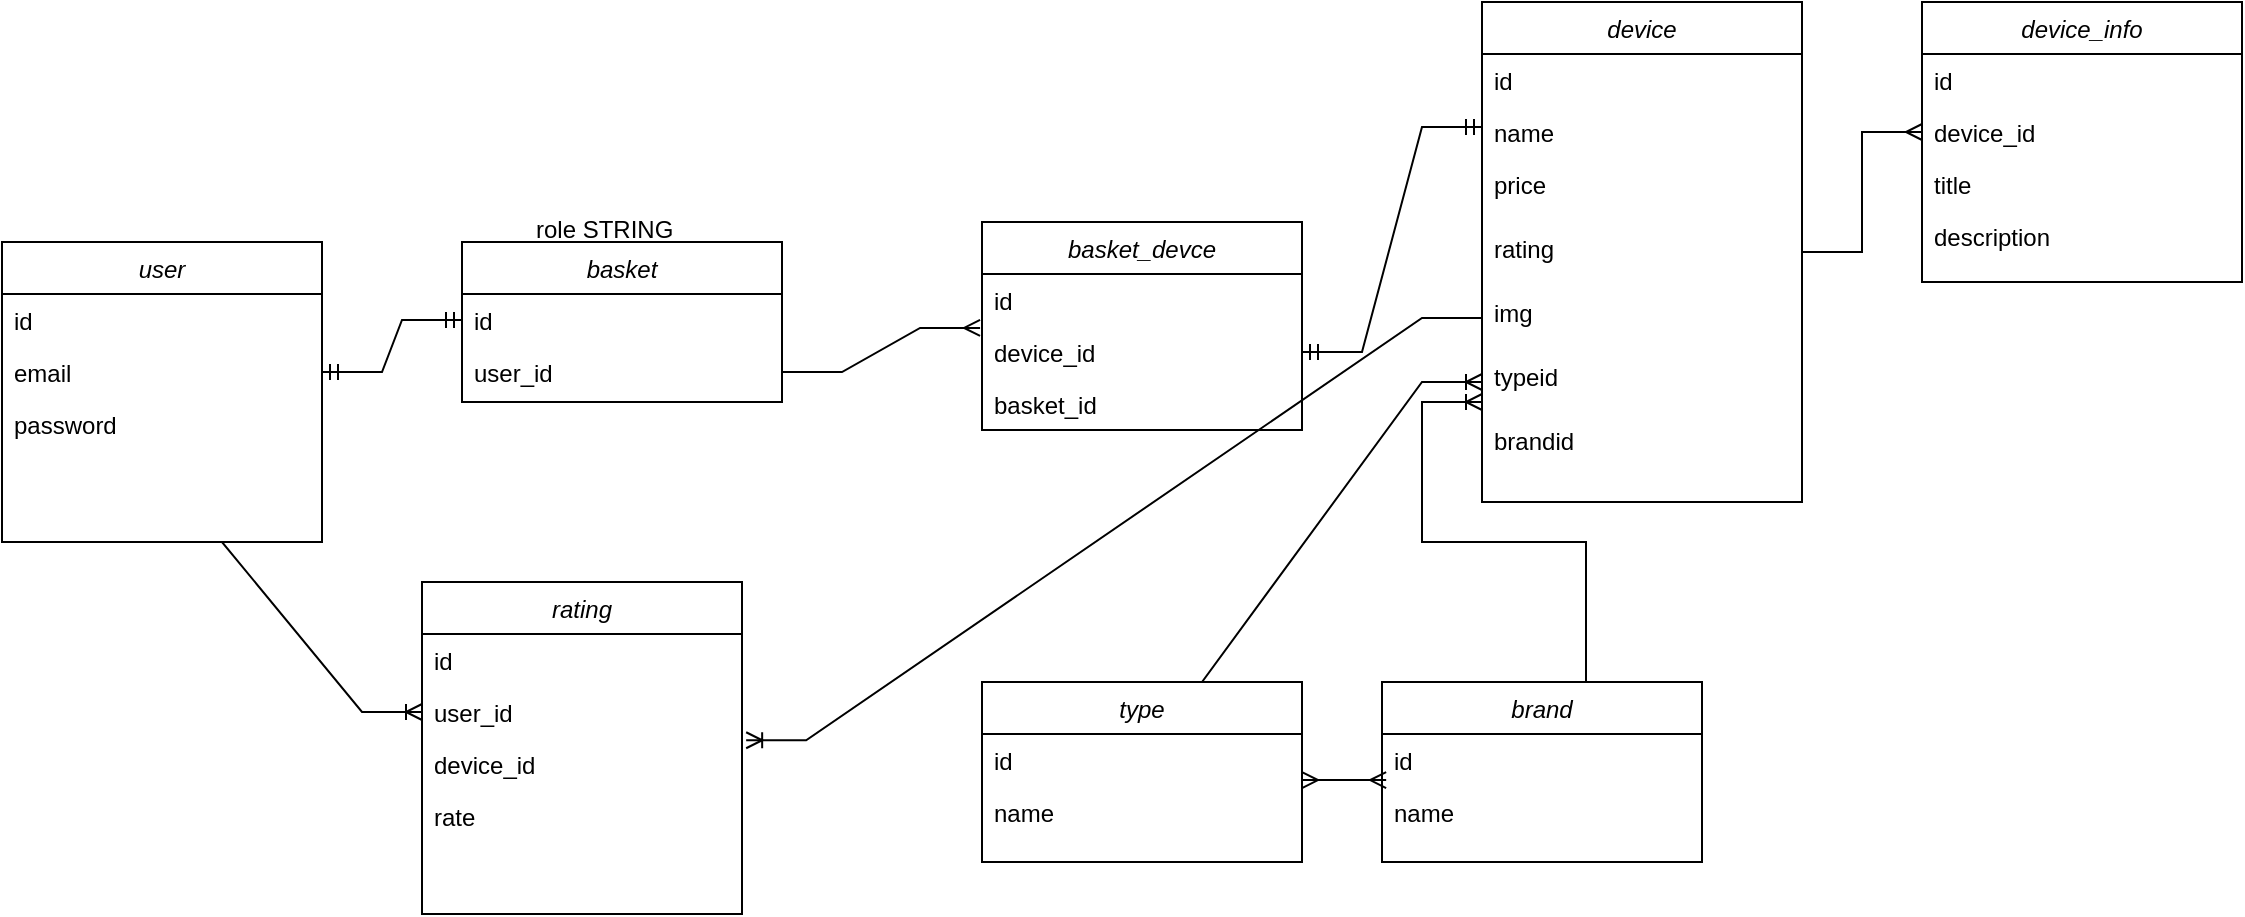 <mxfile version="20.5.3" type="github">
  <diagram id="C5RBs43oDa-KdzZeNtuy" name="Page-1">
    <mxGraphModel dx="2305" dy="938" grid="1" gridSize="10" guides="1" tooltips="1" connect="1" arrows="1" fold="1" page="1" pageScale="1" pageWidth="827" pageHeight="1169" math="0" shadow="0">
      <root>
        <mxCell id="WIyWlLk6GJQsqaUBKTNV-0" />
        <mxCell id="WIyWlLk6GJQsqaUBKTNV-1" parent="WIyWlLk6GJQsqaUBKTNV-0" />
        <mxCell id="zkfFHV4jXpPFQw0GAbJ--0" value="user" style="swimlane;fontStyle=2;align=center;verticalAlign=top;childLayout=stackLayout;horizontal=1;startSize=26;horizontalStack=0;resizeParent=1;resizeLast=0;collapsible=1;marginBottom=0;rounded=0;shadow=0;strokeWidth=1;" parent="WIyWlLk6GJQsqaUBKTNV-1" vertex="1">
          <mxGeometry x="-40" y="240" width="160" height="150" as="geometry">
            <mxRectangle x="230" y="140" width="160" height="26" as="alternateBounds" />
          </mxGeometry>
        </mxCell>
        <mxCell id="zkfFHV4jXpPFQw0GAbJ--1" value="id" style="text;align=left;verticalAlign=top;spacingLeft=4;spacingRight=4;overflow=hidden;rotatable=0;points=[[0,0.5],[1,0.5]];portConstraint=eastwest;" parent="zkfFHV4jXpPFQw0GAbJ--0" vertex="1">
          <mxGeometry y="26" width="160" height="26" as="geometry" />
        </mxCell>
        <mxCell id="zkfFHV4jXpPFQw0GAbJ--2" value="email" style="text;align=left;verticalAlign=top;spacingLeft=4;spacingRight=4;overflow=hidden;rotatable=0;points=[[0,0.5],[1,0.5]];portConstraint=eastwest;rounded=0;shadow=0;html=0;" parent="zkfFHV4jXpPFQw0GAbJ--0" vertex="1">
          <mxGeometry y="52" width="160" height="26" as="geometry" />
        </mxCell>
        <mxCell id="zkfFHV4jXpPFQw0GAbJ--3" value="password" style="text;align=left;verticalAlign=top;spacingLeft=4;spacingRight=4;overflow=hidden;rotatable=0;points=[[0,0.5],[1,0.5]];portConstraint=eastwest;rounded=0;shadow=0;html=0;" parent="zkfFHV4jXpPFQw0GAbJ--0" vertex="1">
          <mxGeometry y="78" width="160" height="32" as="geometry" />
        </mxCell>
        <mxCell id="rboangWgK6ihW0emlWpL-7" value="role STRING" style="text;align=left;verticalAlign=top;spacingLeft=4;spacingRight=4;overflow=hidden;rotatable=0;points=[[0,0.5],[1,0.5]];portConstraint=eastwest;rounded=0;shadow=0;html=0;" parent="WIyWlLk6GJQsqaUBKTNV-1" vertex="1">
          <mxGeometry x="221" y="220" width="160" height="32" as="geometry" />
        </mxCell>
        <mxCell id="rboangWgK6ihW0emlWpL-8" value="basket" style="swimlane;fontStyle=2;align=center;verticalAlign=top;childLayout=stackLayout;horizontal=1;startSize=26;horizontalStack=0;resizeParent=1;resizeLast=0;collapsible=1;marginBottom=0;rounded=0;shadow=0;strokeWidth=1;" parent="WIyWlLk6GJQsqaUBKTNV-1" vertex="1">
          <mxGeometry x="190" y="240" width="160" height="80" as="geometry">
            <mxRectangle x="230" y="140" width="160" height="26" as="alternateBounds" />
          </mxGeometry>
        </mxCell>
        <mxCell id="rboangWgK6ihW0emlWpL-9" value="id" style="text;align=left;verticalAlign=top;spacingLeft=4;spacingRight=4;overflow=hidden;rotatable=0;points=[[0,0.5],[1,0.5]];portConstraint=eastwest;" parent="rboangWgK6ihW0emlWpL-8" vertex="1">
          <mxGeometry y="26" width="160" height="26" as="geometry" />
        </mxCell>
        <mxCell id="rboangWgK6ihW0emlWpL-10" value="user_id" style="text;align=left;verticalAlign=top;spacingLeft=4;spacingRight=4;overflow=hidden;rotatable=0;points=[[0,0.5],[1,0.5]];portConstraint=eastwest;rounded=0;shadow=0;html=0;" parent="rboangWgK6ihW0emlWpL-8" vertex="1">
          <mxGeometry y="52" width="160" height="26" as="geometry" />
        </mxCell>
        <mxCell id="rboangWgK6ihW0emlWpL-14" value="" style="edgeStyle=entityRelationEdgeStyle;fontSize=12;html=1;endArrow=ERmandOne;startArrow=ERmandOne;rounded=0;exitX=1;exitY=0.5;exitDx=0;exitDy=0;entryX=0;entryY=0.5;entryDx=0;entryDy=0;" parent="WIyWlLk6GJQsqaUBKTNV-1" source="zkfFHV4jXpPFQw0GAbJ--2" target="rboangWgK6ihW0emlWpL-9" edge="1">
          <mxGeometry width="100" height="100" relative="1" as="geometry">
            <mxPoint x="410" y="340" as="sourcePoint" />
            <mxPoint x="510" y="240" as="targetPoint" />
          </mxGeometry>
        </mxCell>
        <mxCell id="rboangWgK6ihW0emlWpL-15" value="device" style="swimlane;fontStyle=2;align=center;verticalAlign=top;childLayout=stackLayout;horizontal=1;startSize=26;horizontalStack=0;resizeParent=1;resizeLast=0;collapsible=1;marginBottom=0;rounded=0;shadow=0;strokeWidth=1;" parent="WIyWlLk6GJQsqaUBKTNV-1" vertex="1">
          <mxGeometry x="700" y="120" width="160" height="250" as="geometry">
            <mxRectangle x="230" y="140" width="160" height="26" as="alternateBounds" />
          </mxGeometry>
        </mxCell>
        <mxCell id="rboangWgK6ihW0emlWpL-16" value="id" style="text;align=left;verticalAlign=top;spacingLeft=4;spacingRight=4;overflow=hidden;rotatable=0;points=[[0,0.5],[1,0.5]];portConstraint=eastwest;" parent="rboangWgK6ihW0emlWpL-15" vertex="1">
          <mxGeometry y="26" width="160" height="26" as="geometry" />
        </mxCell>
        <mxCell id="rboangWgK6ihW0emlWpL-17" value="name" style="text;align=left;verticalAlign=top;spacingLeft=4;spacingRight=4;overflow=hidden;rotatable=0;points=[[0,0.5],[1,0.5]];portConstraint=eastwest;rounded=0;shadow=0;html=0;" parent="rboangWgK6ihW0emlWpL-15" vertex="1">
          <mxGeometry y="52" width="160" height="26" as="geometry" />
        </mxCell>
        <mxCell id="rboangWgK6ihW0emlWpL-18" value="price" style="text;align=left;verticalAlign=top;spacingLeft=4;spacingRight=4;overflow=hidden;rotatable=0;points=[[0,0.5],[1,0.5]];portConstraint=eastwest;rounded=0;shadow=0;html=0;" parent="rboangWgK6ihW0emlWpL-15" vertex="1">
          <mxGeometry y="78" width="160" height="32" as="geometry" />
        </mxCell>
        <mxCell id="rboangWgK6ihW0emlWpL-19" value="rating" style="text;align=left;verticalAlign=top;spacingLeft=4;spacingRight=4;overflow=hidden;rotatable=0;points=[[0,0.5],[1,0.5]];portConstraint=eastwest;rounded=0;shadow=0;html=0;" parent="rboangWgK6ihW0emlWpL-15" vertex="1">
          <mxGeometry y="110" width="160" height="32" as="geometry" />
        </mxCell>
        <mxCell id="rboangWgK6ihW0emlWpL-20" value="img" style="text;align=left;verticalAlign=top;spacingLeft=4;spacingRight=4;overflow=hidden;rotatable=0;points=[[0,0.5],[1,0.5]];portConstraint=eastwest;rounded=0;shadow=0;html=0;" parent="rboangWgK6ihW0emlWpL-15" vertex="1">
          <mxGeometry y="142" width="160" height="32" as="geometry" />
        </mxCell>
        <mxCell id="rboangWgK6ihW0emlWpL-21" value="typeid" style="text;align=left;verticalAlign=top;spacingLeft=4;spacingRight=4;overflow=hidden;rotatable=0;points=[[0,0.5],[1,0.5]];portConstraint=eastwest;rounded=0;shadow=0;html=0;" parent="rboangWgK6ihW0emlWpL-15" vertex="1">
          <mxGeometry y="174" width="160" height="32" as="geometry" />
        </mxCell>
        <mxCell id="rboangWgK6ihW0emlWpL-22" value="brandid" style="text;align=left;verticalAlign=top;spacingLeft=4;spacingRight=4;overflow=hidden;rotatable=0;points=[[0,0.5],[1,0.5]];portConstraint=eastwest;rounded=0;shadow=0;html=0;" parent="rboangWgK6ihW0emlWpL-15" vertex="1">
          <mxGeometry y="206" width="160" height="32" as="geometry" />
        </mxCell>
        <mxCell id="rboangWgK6ihW0emlWpL-23" value="brand" style="swimlane;fontStyle=2;align=center;verticalAlign=top;childLayout=stackLayout;horizontal=1;startSize=26;horizontalStack=0;resizeParent=1;resizeLast=0;collapsible=1;marginBottom=0;rounded=0;shadow=0;strokeWidth=1;" parent="WIyWlLk6GJQsqaUBKTNV-1" vertex="1">
          <mxGeometry x="650" y="460" width="160" height="90" as="geometry">
            <mxRectangle x="230" y="140" width="160" height="26" as="alternateBounds" />
          </mxGeometry>
        </mxCell>
        <mxCell id="rboangWgK6ihW0emlWpL-24" value="id" style="text;align=left;verticalAlign=top;spacingLeft=4;spacingRight=4;overflow=hidden;rotatable=0;points=[[0,0.5],[1,0.5]];portConstraint=eastwest;" parent="rboangWgK6ihW0emlWpL-23" vertex="1">
          <mxGeometry y="26" width="160" height="26" as="geometry" />
        </mxCell>
        <mxCell id="rboangWgK6ihW0emlWpL-25" value="name" style="text;align=left;verticalAlign=top;spacingLeft=4;spacingRight=4;overflow=hidden;rotatable=0;points=[[0,0.5],[1,0.5]];portConstraint=eastwest;rounded=0;shadow=0;html=0;" parent="rboangWgK6ihW0emlWpL-23" vertex="1">
          <mxGeometry y="52" width="160" height="26" as="geometry" />
        </mxCell>
        <mxCell id="rboangWgK6ihW0emlWpL-31" value="type" style="swimlane;fontStyle=2;align=center;verticalAlign=top;childLayout=stackLayout;horizontal=1;startSize=26;horizontalStack=0;resizeParent=1;resizeLast=0;collapsible=1;marginBottom=0;rounded=0;shadow=0;strokeWidth=1;" parent="WIyWlLk6GJQsqaUBKTNV-1" vertex="1">
          <mxGeometry x="450" y="460" width="160" height="90" as="geometry">
            <mxRectangle x="230" y="140" width="160" height="26" as="alternateBounds" />
          </mxGeometry>
        </mxCell>
        <mxCell id="rboangWgK6ihW0emlWpL-32" value="id" style="text;align=left;verticalAlign=top;spacingLeft=4;spacingRight=4;overflow=hidden;rotatable=0;points=[[0,0.5],[1,0.5]];portConstraint=eastwest;" parent="rboangWgK6ihW0emlWpL-31" vertex="1">
          <mxGeometry y="26" width="160" height="26" as="geometry" />
        </mxCell>
        <mxCell id="rboangWgK6ihW0emlWpL-33" value="name" style="text;align=left;verticalAlign=top;spacingLeft=4;spacingRight=4;overflow=hidden;rotatable=0;points=[[0,0.5],[1,0.5]];portConstraint=eastwest;rounded=0;shadow=0;html=0;" parent="rboangWgK6ihW0emlWpL-31" vertex="1">
          <mxGeometry y="52" width="160" height="26" as="geometry" />
        </mxCell>
        <mxCell id="rboangWgK6ihW0emlWpL-39" value="" style="edgeStyle=entityRelationEdgeStyle;fontSize=12;html=1;endArrow=ERoneToMany;rounded=0;entryX=0;entryY=0.5;entryDx=0;entryDy=0;exitX=0.5;exitY=0;exitDx=0;exitDy=0;" parent="WIyWlLk6GJQsqaUBKTNV-1" source="rboangWgK6ihW0emlWpL-31" target="rboangWgK6ihW0emlWpL-21" edge="1">
          <mxGeometry width="100" height="100" relative="1" as="geometry">
            <mxPoint x="360" y="430" as="sourcePoint" />
            <mxPoint x="460" y="330" as="targetPoint" />
          </mxGeometry>
        </mxCell>
        <mxCell id="rboangWgK6ihW0emlWpL-44" value="" style="edgeStyle=entityRelationEdgeStyle;fontSize=12;html=1;endArrow=ERmany;startArrow=ERmany;rounded=0;entryX=0.013;entryY=-0.115;entryDx=0;entryDy=0;entryPerimeter=0;exitX=1;exitY=0.885;exitDx=0;exitDy=0;exitPerimeter=0;" parent="WIyWlLk6GJQsqaUBKTNV-1" source="rboangWgK6ihW0emlWpL-32" target="rboangWgK6ihW0emlWpL-25" edge="1">
          <mxGeometry width="100" height="100" relative="1" as="geometry">
            <mxPoint x="360" y="430" as="sourcePoint" />
            <mxPoint x="460" y="330" as="targetPoint" />
          </mxGeometry>
        </mxCell>
        <mxCell id="rboangWgK6ihW0emlWpL-45" value="device_info" style="swimlane;fontStyle=2;align=center;verticalAlign=top;childLayout=stackLayout;horizontal=1;startSize=26;horizontalStack=0;resizeParent=1;resizeLast=0;collapsible=1;marginBottom=0;rounded=0;shadow=0;strokeWidth=1;" parent="WIyWlLk6GJQsqaUBKTNV-1" vertex="1">
          <mxGeometry x="920" y="120" width="160" height="140" as="geometry">
            <mxRectangle x="230" y="140" width="160" height="26" as="alternateBounds" />
          </mxGeometry>
        </mxCell>
        <mxCell id="rboangWgK6ihW0emlWpL-46" value="id" style="text;align=left;verticalAlign=top;spacingLeft=4;spacingRight=4;overflow=hidden;rotatable=0;points=[[0,0.5],[1,0.5]];portConstraint=eastwest;" parent="rboangWgK6ihW0emlWpL-45" vertex="1">
          <mxGeometry y="26" width="160" height="26" as="geometry" />
        </mxCell>
        <mxCell id="rboangWgK6ihW0emlWpL-47" value="device_id" style="text;align=left;verticalAlign=top;spacingLeft=4;spacingRight=4;overflow=hidden;rotatable=0;points=[[0,0.5],[1,0.5]];portConstraint=eastwest;rounded=0;shadow=0;html=0;" parent="rboangWgK6ihW0emlWpL-45" vertex="1">
          <mxGeometry y="52" width="160" height="26" as="geometry" />
        </mxCell>
        <mxCell id="rboangWgK6ihW0emlWpL-48" value="title" style="text;align=left;verticalAlign=top;spacingLeft=4;spacingRight=4;overflow=hidden;rotatable=0;points=[[0,0.5],[1,0.5]];portConstraint=eastwest;rounded=0;shadow=0;html=0;" parent="rboangWgK6ihW0emlWpL-45" vertex="1">
          <mxGeometry y="78" width="160" height="26" as="geometry" />
        </mxCell>
        <mxCell id="rboangWgK6ihW0emlWpL-54" value="description" style="text;align=left;verticalAlign=top;spacingLeft=4;spacingRight=4;overflow=hidden;rotatable=0;points=[[0,0.5],[1,0.5]];portConstraint=eastwest;rounded=0;shadow=0;html=0;" parent="rboangWgK6ihW0emlWpL-45" vertex="1">
          <mxGeometry y="104" width="160" height="26" as="geometry" />
        </mxCell>
        <mxCell id="rboangWgK6ihW0emlWpL-52" value="" style="edgeStyle=entityRelationEdgeStyle;fontSize=12;html=1;endArrow=ERmany;rounded=0;exitX=1;exitY=0.5;exitDx=0;exitDy=0;entryX=0;entryY=0.5;entryDx=0;entryDy=0;" parent="WIyWlLk6GJQsqaUBKTNV-1" source="rboangWgK6ihW0emlWpL-15" target="rboangWgK6ihW0emlWpL-47" edge="1">
          <mxGeometry width="100" height="100" relative="1" as="geometry">
            <mxPoint x="1050" y="420" as="sourcePoint" />
            <mxPoint x="1150" y="320" as="targetPoint" />
          </mxGeometry>
        </mxCell>
        <mxCell id="rboangWgK6ihW0emlWpL-53" value="" style="edgeStyle=entityRelationEdgeStyle;fontSize=12;html=1;endArrow=ERoneToMany;rounded=0;exitX=0.45;exitY=0;exitDx=0;exitDy=0;exitPerimeter=0;" parent="WIyWlLk6GJQsqaUBKTNV-1" source="rboangWgK6ihW0emlWpL-23" edge="1">
          <mxGeometry width="100" height="100" relative="1" as="geometry">
            <mxPoint x="540" y="470" as="sourcePoint" />
            <mxPoint x="700" y="320" as="targetPoint" />
          </mxGeometry>
        </mxCell>
        <mxCell id="rboangWgK6ihW0emlWpL-55" value="basket_devce" style="swimlane;fontStyle=2;align=center;verticalAlign=top;childLayout=stackLayout;horizontal=1;startSize=26;horizontalStack=0;resizeParent=1;resizeLast=0;collapsible=1;marginBottom=0;rounded=0;shadow=0;strokeWidth=1;" parent="WIyWlLk6GJQsqaUBKTNV-1" vertex="1">
          <mxGeometry x="450" y="230" width="160" height="104" as="geometry">
            <mxRectangle x="230" y="140" width="160" height="26" as="alternateBounds" />
          </mxGeometry>
        </mxCell>
        <mxCell id="rboangWgK6ihW0emlWpL-56" value="id" style="text;align=left;verticalAlign=top;spacingLeft=4;spacingRight=4;overflow=hidden;rotatable=0;points=[[0,0.5],[1,0.5]];portConstraint=eastwest;" parent="rboangWgK6ihW0emlWpL-55" vertex="1">
          <mxGeometry y="26" width="160" height="26" as="geometry" />
        </mxCell>
        <mxCell id="rboangWgK6ihW0emlWpL-57" value="device_id" style="text;align=left;verticalAlign=top;spacingLeft=4;spacingRight=4;overflow=hidden;rotatable=0;points=[[0,0.5],[1,0.5]];portConstraint=eastwest;rounded=0;shadow=0;html=0;" parent="rboangWgK6ihW0emlWpL-55" vertex="1">
          <mxGeometry y="52" width="160" height="26" as="geometry" />
        </mxCell>
        <mxCell id="rboangWgK6ihW0emlWpL-58" value="basket_id" style="text;align=left;verticalAlign=top;spacingLeft=4;spacingRight=4;overflow=hidden;rotatable=0;points=[[0,0.5],[1,0.5]];portConstraint=eastwest;rounded=0;shadow=0;html=0;" parent="rboangWgK6ihW0emlWpL-55" vertex="1">
          <mxGeometry y="78" width="160" height="26" as="geometry" />
        </mxCell>
        <mxCell id="rboangWgK6ihW0emlWpL-59" value="" style="edgeStyle=entityRelationEdgeStyle;fontSize=12;html=1;endArrow=ERmany;rounded=0;exitX=1;exitY=0.5;exitDx=0;exitDy=0;entryX=-0.006;entryY=1.038;entryDx=0;entryDy=0;entryPerimeter=0;" parent="WIyWlLk6GJQsqaUBKTNV-1" source="rboangWgK6ihW0emlWpL-10" target="rboangWgK6ihW0emlWpL-56" edge="1">
          <mxGeometry width="100" height="100" relative="1" as="geometry">
            <mxPoint x="660" y="430" as="sourcePoint" />
            <mxPoint x="760" y="330" as="targetPoint" />
          </mxGeometry>
        </mxCell>
        <mxCell id="6lR0rW1rz3o3aoI56mxL-0" value="" style="edgeStyle=entityRelationEdgeStyle;fontSize=12;html=1;endArrow=ERmandOne;startArrow=ERmandOne;rounded=0;exitX=1;exitY=0.5;exitDx=0;exitDy=0;entryX=0;entryY=0.25;entryDx=0;entryDy=0;" edge="1" parent="WIyWlLk6GJQsqaUBKTNV-1" source="rboangWgK6ihW0emlWpL-57" target="rboangWgK6ihW0emlWpL-15">
          <mxGeometry width="100" height="100" relative="1" as="geometry">
            <mxPoint x="550" y="430" as="sourcePoint" />
            <mxPoint x="650" y="330" as="targetPoint" />
          </mxGeometry>
        </mxCell>
        <mxCell id="6lR0rW1rz3o3aoI56mxL-1" value="rating&#xa;" style="swimlane;fontStyle=2;align=center;verticalAlign=top;childLayout=stackLayout;horizontal=1;startSize=26;horizontalStack=0;resizeParent=1;resizeLast=0;collapsible=1;marginBottom=0;rounded=0;shadow=0;strokeWidth=1;" vertex="1" parent="WIyWlLk6GJQsqaUBKTNV-1">
          <mxGeometry x="170" y="410" width="160" height="166" as="geometry">
            <mxRectangle x="230" y="140" width="160" height="26" as="alternateBounds" />
          </mxGeometry>
        </mxCell>
        <mxCell id="6lR0rW1rz3o3aoI56mxL-2" value="id" style="text;align=left;verticalAlign=top;spacingLeft=4;spacingRight=4;overflow=hidden;rotatable=0;points=[[0,0.5],[1,0.5]];portConstraint=eastwest;" vertex="1" parent="6lR0rW1rz3o3aoI56mxL-1">
          <mxGeometry y="26" width="160" height="26" as="geometry" />
        </mxCell>
        <mxCell id="6lR0rW1rz3o3aoI56mxL-3" value="user_id" style="text;align=left;verticalAlign=top;spacingLeft=4;spacingRight=4;overflow=hidden;rotatable=0;points=[[0,0.5],[1,0.5]];portConstraint=eastwest;rounded=0;shadow=0;html=0;" vertex="1" parent="6lR0rW1rz3o3aoI56mxL-1">
          <mxGeometry y="52" width="160" height="26" as="geometry" />
        </mxCell>
        <mxCell id="6lR0rW1rz3o3aoI56mxL-4" value="device_id" style="text;align=left;verticalAlign=top;spacingLeft=4;spacingRight=4;overflow=hidden;rotatable=0;points=[[0,0.5],[1,0.5]];portConstraint=eastwest;rounded=0;shadow=0;html=0;" vertex="1" parent="6lR0rW1rz3o3aoI56mxL-1">
          <mxGeometry y="78" width="160" height="26" as="geometry" />
        </mxCell>
        <mxCell id="6lR0rW1rz3o3aoI56mxL-5" value="rate" style="text;align=left;verticalAlign=top;spacingLeft=4;spacingRight=4;overflow=hidden;rotatable=0;points=[[0,0.5],[1,0.5]];portConstraint=eastwest;rounded=0;shadow=0;html=0;" vertex="1" parent="6lR0rW1rz3o3aoI56mxL-1">
          <mxGeometry y="104" width="160" height="26" as="geometry" />
        </mxCell>
        <mxCell id="6lR0rW1rz3o3aoI56mxL-6" value="" style="edgeStyle=entityRelationEdgeStyle;fontSize=12;html=1;endArrow=ERoneToMany;rounded=0;exitX=0;exitY=0.5;exitDx=0;exitDy=0;entryX=1.013;entryY=0.043;entryDx=0;entryDy=0;entryPerimeter=0;" edge="1" parent="WIyWlLk6GJQsqaUBKTNV-1" source="rboangWgK6ihW0emlWpL-20" target="6lR0rW1rz3o3aoI56mxL-4">
          <mxGeometry width="100" height="100" relative="1" as="geometry">
            <mxPoint x="540" y="500" as="sourcePoint" />
            <mxPoint x="640" y="400" as="targetPoint" />
          </mxGeometry>
        </mxCell>
        <mxCell id="6lR0rW1rz3o3aoI56mxL-7" value="" style="edgeStyle=entityRelationEdgeStyle;fontSize=12;html=1;endArrow=ERoneToMany;rounded=0;exitX=0.5;exitY=1;exitDx=0;exitDy=0;entryX=0;entryY=0.5;entryDx=0;entryDy=0;" edge="1" parent="WIyWlLk6GJQsqaUBKTNV-1" source="zkfFHV4jXpPFQw0GAbJ--0" target="6lR0rW1rz3o3aoI56mxL-3">
          <mxGeometry width="100" height="100" relative="1" as="geometry">
            <mxPoint x="540" y="500" as="sourcePoint" />
            <mxPoint x="110" y="560" as="targetPoint" />
          </mxGeometry>
        </mxCell>
      </root>
    </mxGraphModel>
  </diagram>
</mxfile>
